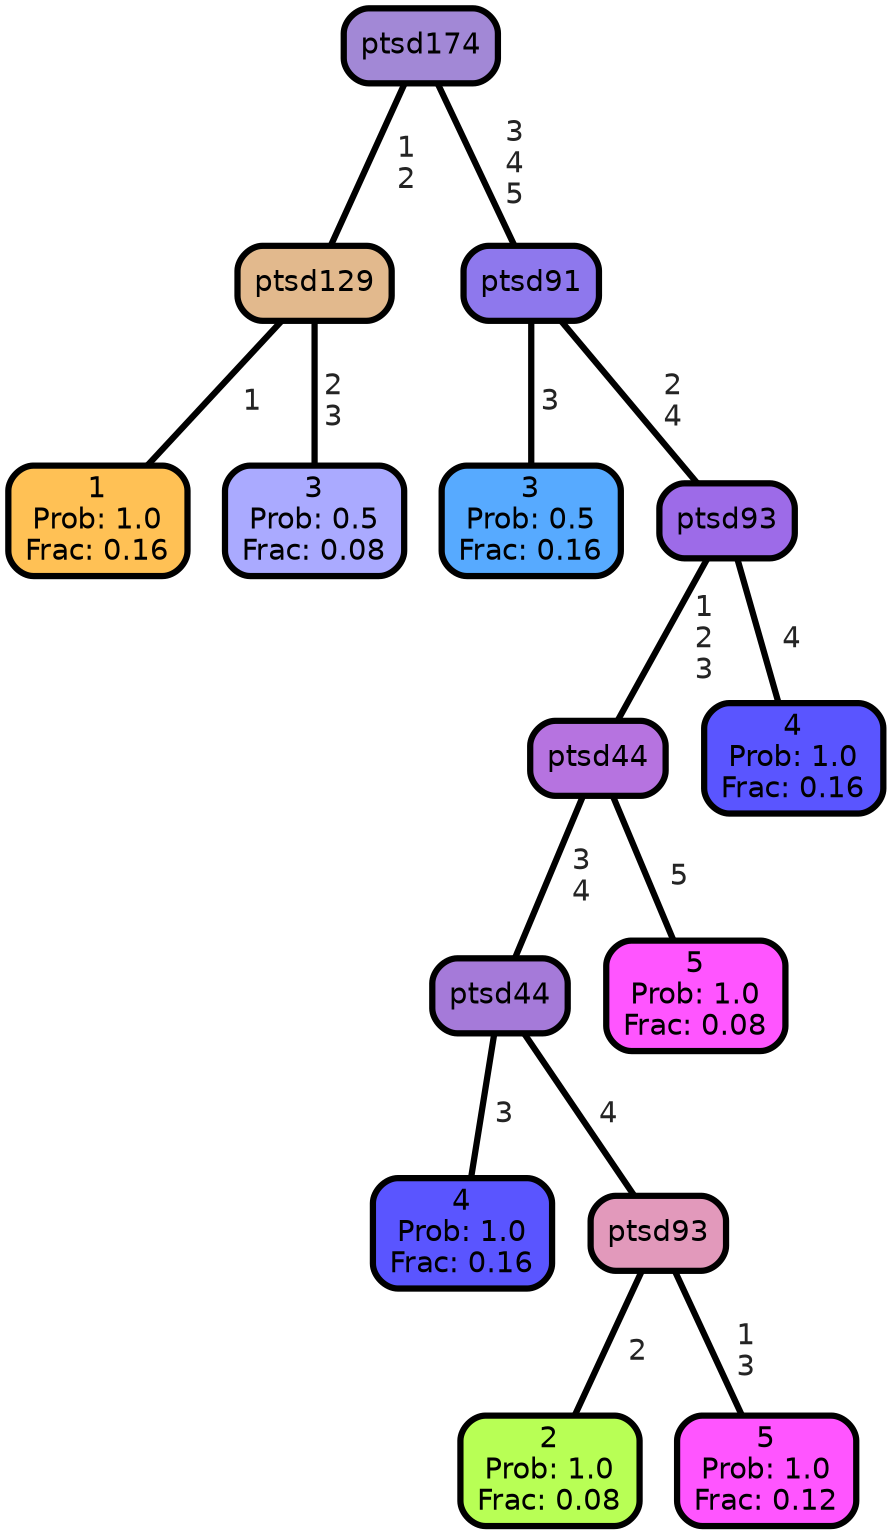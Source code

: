 graph Tree {
node [shape=box, style="filled, rounded",color="black",penwidth="3",fontcolor="black",                 fontname=helvetica] ;
graph [ranksep="0 equally", splines=straight,                 bgcolor=transparent, dpi=200] ;
edge [fontname=helvetica, fontweight=bold,fontcolor=grey14,color=black] ;
0 [label="1
Prob: 1.0
Frac: 0.16", fillcolor="#ffc155"] ;
1 [label="ptsd129", fillcolor="#e2b98d"] ;
2 [label="3
Prob: 0.5
Frac: 0.08", fillcolor="#aaaaff"] ;
3 [label="ptsd174", fillcolor="#a288d6"] ;
4 [label="3
Prob: 0.5
Frac: 0.16", fillcolor="#57aaff"] ;
5 [label="ptsd91", fillcolor="#8e78ed"] ;
6 [label="4
Prob: 1.0
Frac: 0.16", fillcolor="#5a55ff"] ;
7 [label="ptsd44", fillcolor="#a57ad9"] ;
8 [label="2
Prob: 1.0
Frac: 0.08", fillcolor="#b8ff55"] ;
9 [label="ptsd93", fillcolor="#e299bb"] ;
10 [label="5
Prob: 1.0
Frac: 0.12", fillcolor="#ff55ff"] ;
11 [label="ptsd44", fillcolor="#b673e0"] ;
12 [label="5
Prob: 1.0
Frac: 0.08", fillcolor="#ff55ff"] ;
13 [label="ptsd93", fillcolor="#9d6be8"] ;
14 [label="4
Prob: 1.0
Frac: 0.16", fillcolor="#5a55ff"] ;
1 -- 0 [label=" 1",penwidth=3] ;
1 -- 2 [label=" 2\n 3",penwidth=3] ;
3 -- 1 [label=" 1\n 2",penwidth=3] ;
3 -- 5 [label=" 3\n 4\n 5",penwidth=3] ;
5 -- 4 [label=" 3",penwidth=3] ;
5 -- 13 [label=" 2\n 4",penwidth=3] ;
7 -- 6 [label=" 3",penwidth=3] ;
7 -- 9 [label=" 4",penwidth=3] ;
9 -- 8 [label=" 2",penwidth=3] ;
9 -- 10 [label=" 1\n 3",penwidth=3] ;
11 -- 7 [label=" 3\n 4",penwidth=3] ;
11 -- 12 [label=" 5",penwidth=3] ;
13 -- 11 [label=" 1\n 2\n 3",penwidth=3] ;
13 -- 14 [label=" 4",penwidth=3] ;
{rank = same;}}
